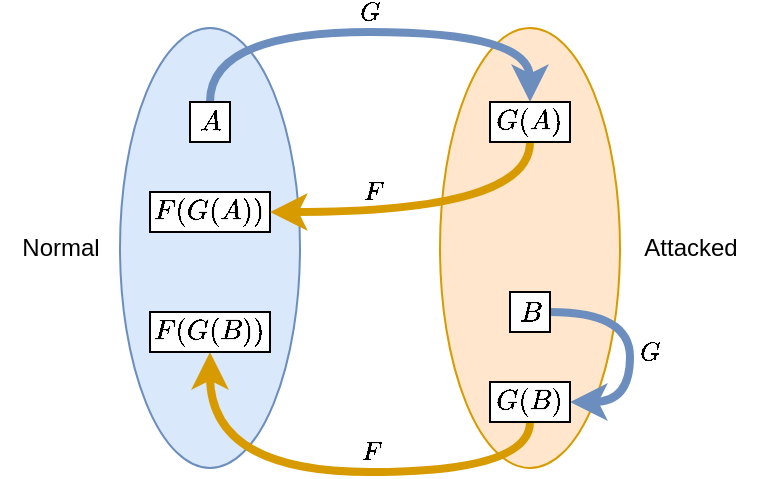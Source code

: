 <mxfile version="24.6.3" type="github">
  <diagram name="Page-1" id="5RAjtBZfRVpLdp13UfPU">
    <mxGraphModel dx="684" dy="357" grid="1" gridSize="10" guides="1" tooltips="1" connect="1" arrows="1" fold="1" page="1" pageScale="1" pageWidth="850" pageHeight="1100" math="1" shadow="0">
      <root>
        <mxCell id="0" />
        <mxCell id="1" parent="0" />
        <mxCell id="kh0iLK3lcVkVevoT4jQD-10" value="" style="ellipse;whiteSpace=wrap;html=1;fillColor=#ffe6cc;strokeColor=#d79b00;" vertex="1" parent="1">
          <mxGeometry x="365" y="238" width="90" height="220" as="geometry" />
        </mxCell>
        <mxCell id="kh0iLK3lcVkVevoT4jQD-5" value="" style="ellipse;whiteSpace=wrap;html=1;fillColor=#dae8fc;strokeColor=#6c8ebf;" vertex="1" parent="1">
          <mxGeometry x="205" y="238" width="90" height="220" as="geometry" />
        </mxCell>
        <mxCell id="nsaVbqY2D22ZLtYs1axp-36" value="Normal" style="text;html=1;align=center;verticalAlign=middle;resizable=0;points=[];autosize=1;strokeColor=none;fillColor=none;" parent="1" vertex="1">
          <mxGeometry x="145" y="333" width="60" height="30" as="geometry" />
        </mxCell>
        <mxCell id="nsaVbqY2D22ZLtYs1axp-37" value="Attacked" style="text;html=1;align=center;verticalAlign=middle;resizable=0;points=[];autosize=1;strokeColor=none;fillColor=none;" parent="1" vertex="1">
          <mxGeometry x="455" y="333" width="70" height="30" as="geometry" />
        </mxCell>
        <mxCell id="kh0iLK3lcVkVevoT4jQD-8" value="\(F(G(A))\)" style="rounded=0;whiteSpace=wrap;html=1;" vertex="1" parent="1">
          <mxGeometry x="220" y="320" width="60" height="20" as="geometry" />
        </mxCell>
        <mxCell id="kh0iLK3lcVkVevoT4jQD-12" value="" style="endArrow=classic;html=1;rounded=0;edgeStyle=orthogonalEdgeStyle;curved=1;entryX=1;entryY=0.5;entryDx=0;entryDy=0;exitX=1;exitY=0.5;exitDx=0;exitDy=0;strokeWidth=4;fillColor=#dae8fc;strokeColor=#6c8ebf;" edge="1" parent="1" source="kh0iLK3lcVkVevoT4jQD-3" target="kh0iLK3lcVkVevoT4jQD-7">
          <mxGeometry width="50" height="50" relative="1" as="geometry">
            <mxPoint x="500" y="399.48" as="sourcePoint" />
            <mxPoint x="550" y="349.48" as="targetPoint" />
            <Array as="points">
              <mxPoint x="460" y="380" />
              <mxPoint x="460" y="425" />
            </Array>
          </mxGeometry>
        </mxCell>
        <mxCell id="kh0iLK3lcVkVevoT4jQD-13" value="\(G\)" style="edgeLabel;html=1;align=center;verticalAlign=middle;resizable=0;points=[];labelBackgroundColor=none;" vertex="1" connectable="0" parent="kh0iLK3lcVkVevoT4jQD-12">
          <mxGeometry x="-0.011" relative="1" as="geometry">
            <mxPoint x="10" y="3" as="offset" />
          </mxGeometry>
        </mxCell>
        <mxCell id="kh0iLK3lcVkVevoT4jQD-3" value="\(B\)" style="rounded=0;whiteSpace=wrap;html=1;" vertex="1" parent="1">
          <mxGeometry x="400" y="370" width="20" height="20" as="geometry" />
        </mxCell>
        <mxCell id="kh0iLK3lcVkVevoT4jQD-14" value="" style="endArrow=classic;html=1;rounded=0;edgeStyle=orthogonalEdgeStyle;curved=1;entryX=0.5;entryY=0;entryDx=0;entryDy=0;exitX=0.5;exitY=0;exitDx=0;exitDy=0;strokeWidth=4;fillColor=#dae8fc;strokeColor=#6c8ebf;" edge="1" parent="1" source="kh0iLK3lcVkVevoT4jQD-2" target="kh0iLK3lcVkVevoT4jQD-4">
          <mxGeometry width="50" height="50" relative="1" as="geometry">
            <mxPoint x="325" y="180" as="sourcePoint" />
            <mxPoint x="335" y="225" as="targetPoint" />
            <Array as="points">
              <mxPoint x="250" y="240" />
              <mxPoint x="410" y="240" />
            </Array>
          </mxGeometry>
        </mxCell>
        <mxCell id="kh0iLK3lcVkVevoT4jQD-15" value="\(G\)" style="edgeLabel;html=1;align=center;verticalAlign=middle;resizable=0;points=[];labelBackgroundColor=none;" vertex="1" connectable="0" parent="kh0iLK3lcVkVevoT4jQD-14">
          <mxGeometry x="-0.011" relative="1" as="geometry">
            <mxPoint x="1" y="-10" as="offset" />
          </mxGeometry>
        </mxCell>
        <mxCell id="kh0iLK3lcVkVevoT4jQD-16" value="" style="endArrow=classic;html=1;rounded=0;edgeStyle=orthogonalEdgeStyle;curved=1;entryX=0.5;entryY=1;entryDx=0;entryDy=0;exitX=0.5;exitY=1;exitDx=0;exitDy=0;strokeWidth=4;fillColor=#ffe6cc;strokeColor=#d79b00;" edge="1" parent="1" source="kh0iLK3lcVkVevoT4jQD-7" target="kh0iLK3lcVkVevoT4jQD-9">
          <mxGeometry width="50" height="50" relative="1" as="geometry">
            <mxPoint x="295" y="435" as="sourcePoint" />
            <mxPoint x="305" y="480" as="targetPoint" />
            <Array as="points">
              <mxPoint x="410" y="460" />
              <mxPoint x="250" y="460" />
            </Array>
          </mxGeometry>
        </mxCell>
        <mxCell id="kh0iLK3lcVkVevoT4jQD-17" value="\(F\)" style="edgeLabel;html=1;align=center;verticalAlign=middle;resizable=0;points=[];labelBackgroundColor=none;" vertex="1" connectable="0" parent="kh0iLK3lcVkVevoT4jQD-16">
          <mxGeometry x="-0.011" relative="1" as="geometry">
            <mxPoint x="16" y="-10" as="offset" />
          </mxGeometry>
        </mxCell>
        <mxCell id="kh0iLK3lcVkVevoT4jQD-18" value="" style="endArrow=classic;html=1;rounded=0;edgeStyle=orthogonalEdgeStyle;curved=1;entryX=1;entryY=0.5;entryDx=0;entryDy=0;exitX=0.5;exitY=1;exitDx=0;exitDy=0;strokeWidth=4;fillColor=#ffe6cc;strokeColor=#d79b00;" edge="1" parent="1" source="kh0iLK3lcVkVevoT4jQD-4" target="kh0iLK3lcVkVevoT4jQD-8">
          <mxGeometry width="50" height="50" relative="1" as="geometry">
            <mxPoint x="440" y="325" as="sourcePoint" />
            <mxPoint x="280" y="290" as="targetPoint" />
            <Array as="points">
              <mxPoint x="410" y="330" />
            </Array>
          </mxGeometry>
        </mxCell>
        <mxCell id="kh0iLK3lcVkVevoT4jQD-19" value="\(F\)" style="edgeLabel;html=1;align=center;verticalAlign=middle;resizable=0;points=[];labelBackgroundColor=none;" vertex="1" connectable="0" parent="kh0iLK3lcVkVevoT4jQD-18">
          <mxGeometry x="-0.011" relative="1" as="geometry">
            <mxPoint x="-33" y="-10" as="offset" />
          </mxGeometry>
        </mxCell>
        <mxCell id="kh0iLK3lcVkVevoT4jQD-2" value="\(A\)" style="rounded=0;whiteSpace=wrap;html=1;" vertex="1" parent="1">
          <mxGeometry x="240" y="275" width="20" height="20" as="geometry" />
        </mxCell>
        <mxCell id="kh0iLK3lcVkVevoT4jQD-9" value="\(F(G(B))\)" style="rounded=0;whiteSpace=wrap;html=1;" vertex="1" parent="1">
          <mxGeometry x="220" y="380" width="60" height="20" as="geometry" />
        </mxCell>
        <mxCell id="kh0iLK3lcVkVevoT4jQD-4" value="\(G(A)\)" style="rounded=0;whiteSpace=wrap;html=1;" vertex="1" parent="1">
          <mxGeometry x="390" y="275" width="40" height="20" as="geometry" />
        </mxCell>
        <mxCell id="kh0iLK3lcVkVevoT4jQD-7" value="\(G(B)\)" style="rounded=0;whiteSpace=wrap;html=1;" vertex="1" parent="1">
          <mxGeometry x="390" y="415" width="40" height="20" as="geometry" />
        </mxCell>
      </root>
    </mxGraphModel>
  </diagram>
</mxfile>

